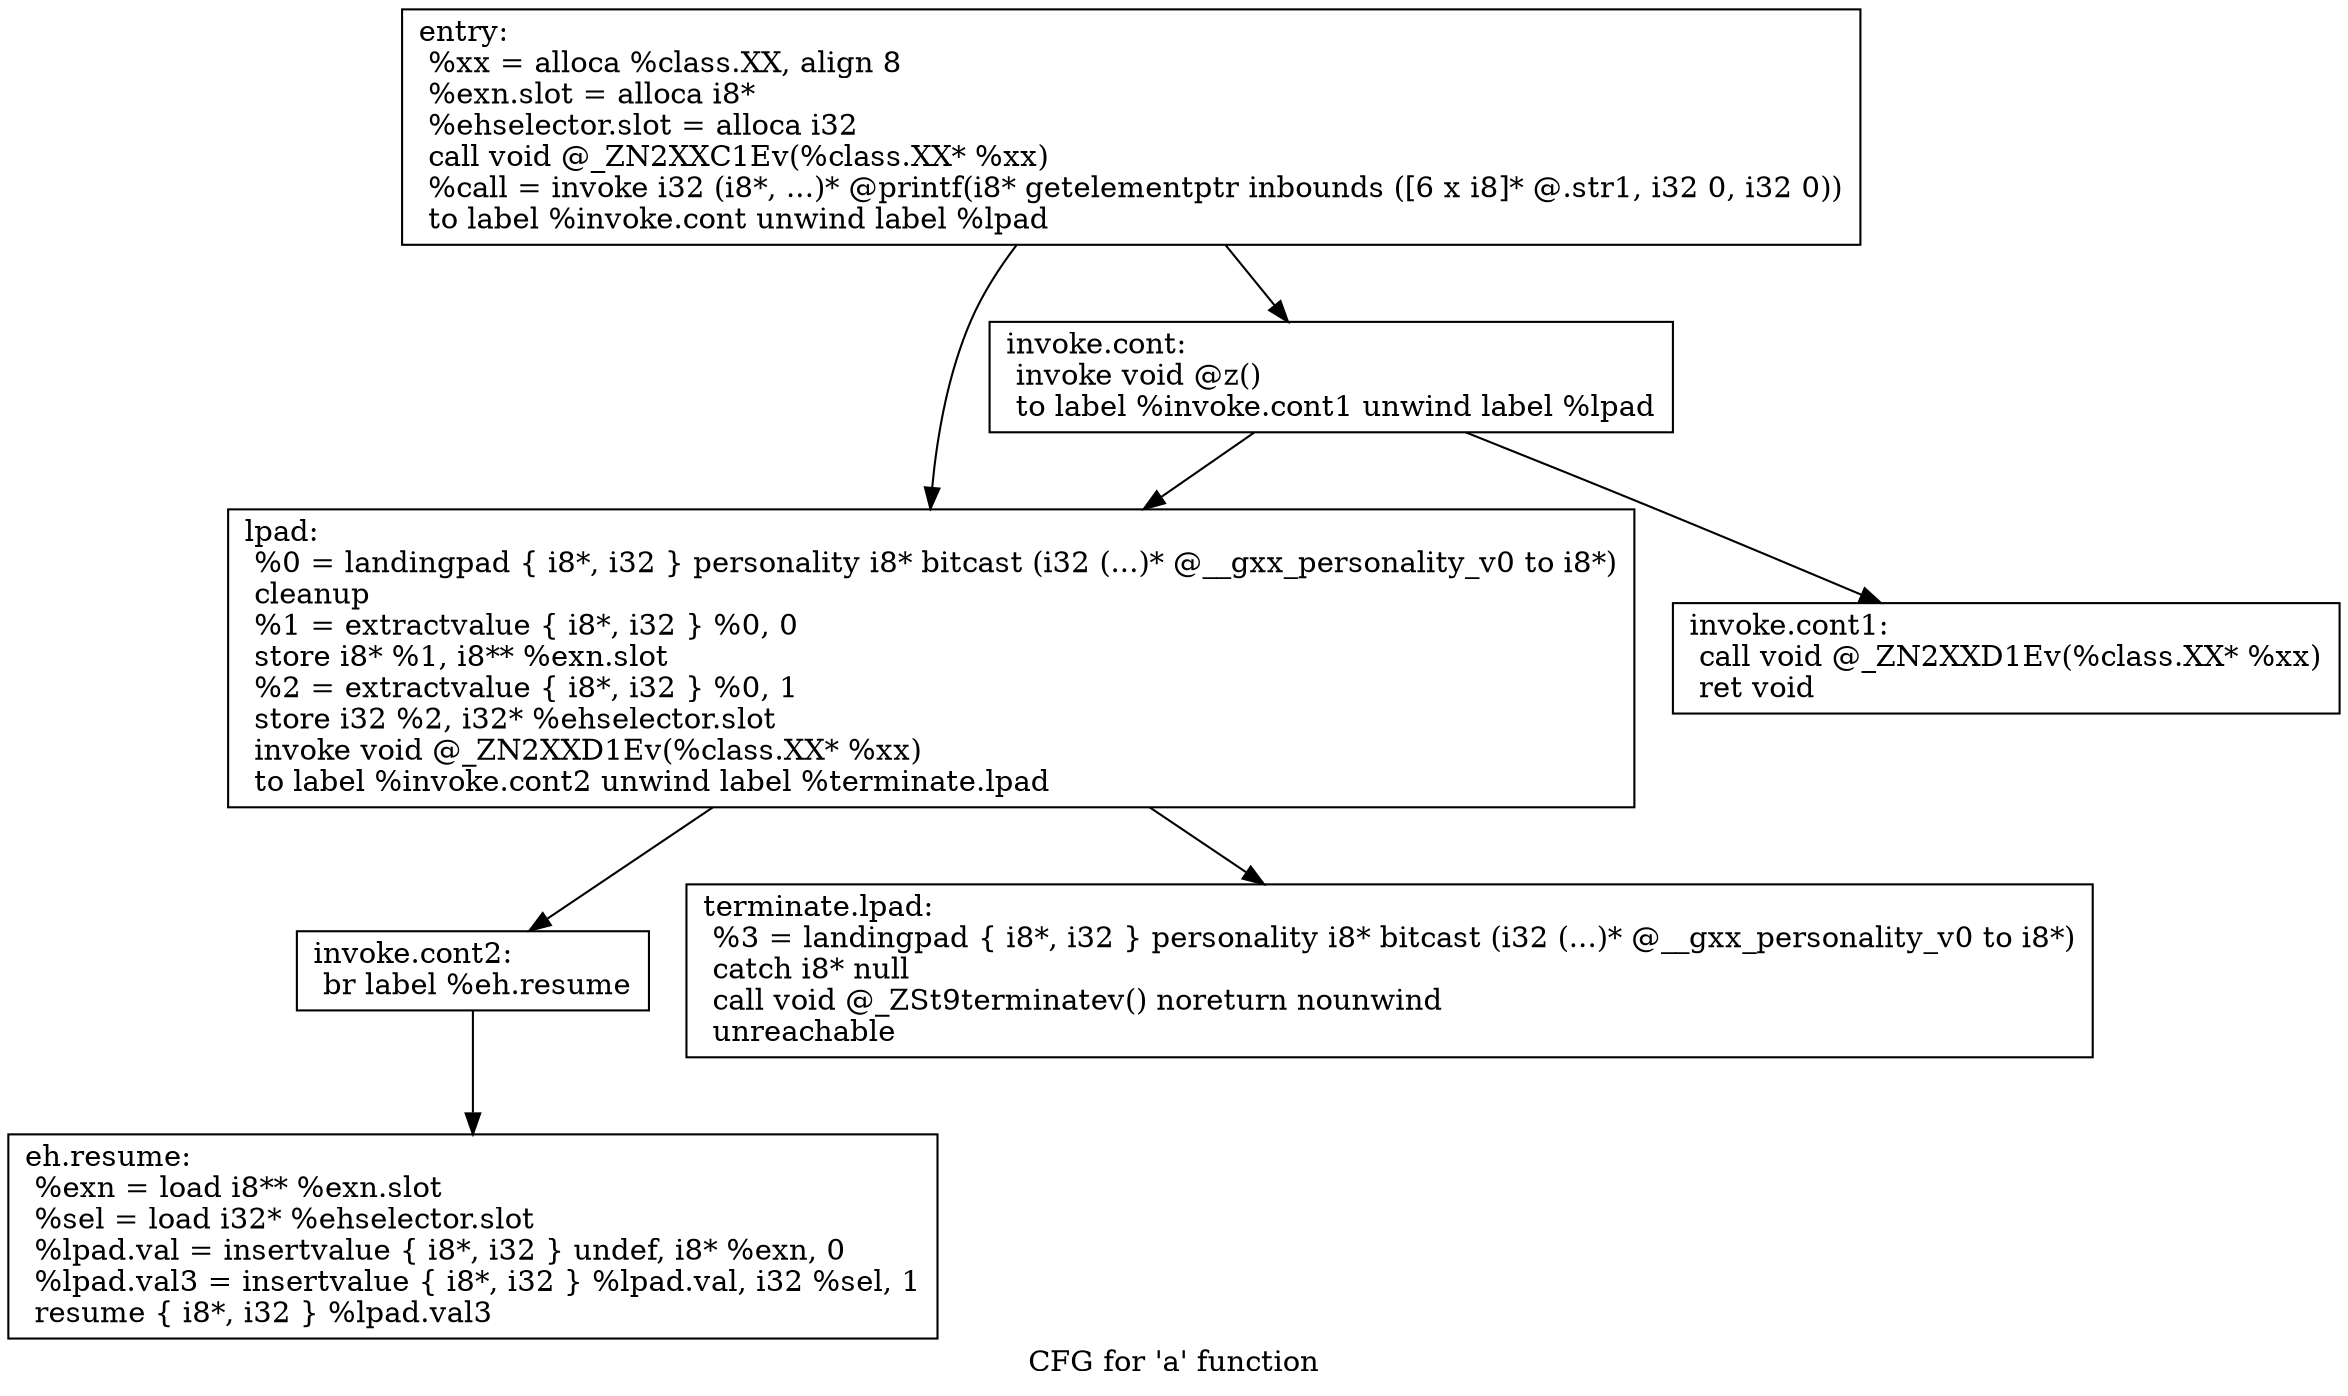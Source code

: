 digraph "CFG for 'a' function" {
	label="CFG for 'a' function";

	Node0x7fdd3340e0f0 [shape=record,label="{entry:\l  %xx = alloca %class.XX, align 8\l  %exn.slot = alloca i8*\l  %ehselector.slot = alloca i32\l  call void @_ZN2XXC1Ev(%class.XX* %xx)\l  %call = invoke i32 (i8*, ...)* @printf(i8* getelementptr inbounds ([6 x i8]* @.str1, i32 0, i32 0))\l          to label %invoke.cont unwind label %lpad\l}"];
	Node0x7fdd3340e0f0 -> Node0x7fdd3340e140;
	Node0x7fdd3340e0f0 -> Node0x7fdd3340e1e0;
	Node0x7fdd3340e140 [shape=record,label="{invoke.cont:                                      \l  invoke void @z()\l          to label %invoke.cont1 unwind label %lpad\l}"];
	Node0x7fdd3340e140 -> Node0x7fdd3340e190;
	Node0x7fdd3340e140 -> Node0x7fdd3340e1e0;
	Node0x7fdd3340e190 [shape=record,label="{invoke.cont1:                                     \l  call void @_ZN2XXD1Ev(%class.XX* %xx)\l  ret void\l}"];
	Node0x7fdd3340e1e0 [shape=record,label="{lpad:                                             \l  %0 = landingpad \{ i8*, i32 \} personality i8* bitcast (i32 (...)* @__gxx_personality_v0 to i8*)\l          cleanup\l  %1 = extractvalue \{ i8*, i32 \} %0, 0\l  store i8* %1, i8** %exn.slot\l  %2 = extractvalue \{ i8*, i32 \} %0, 1\l  store i32 %2, i32* %ehselector.slot\l  invoke void @_ZN2XXD1Ev(%class.XX* %xx)\l          to label %invoke.cont2 unwind label %terminate.lpad\l}"];
	Node0x7fdd3340e1e0 -> Node0x7fdd3340e230;
	Node0x7fdd3340e1e0 -> Node0x7fdd3340e2d0;
	Node0x7fdd3340e230 [shape=record,label="{invoke.cont2:                                     \l  br label %eh.resume\l}"];
	Node0x7fdd3340e230 -> Node0x7fdd3340e280;
	Node0x7fdd3340e280 [shape=record,label="{eh.resume:                                        \l  %exn = load i8** %exn.slot\l  %sel = load i32* %ehselector.slot\l  %lpad.val = insertvalue \{ i8*, i32 \} undef, i8* %exn, 0\l  %lpad.val3 = insertvalue \{ i8*, i32 \} %lpad.val, i32 %sel, 1\l  resume \{ i8*, i32 \} %lpad.val3\l}"];
	Node0x7fdd3340e2d0 [shape=record,label="{terminate.lpad:                                   \l  %3 = landingpad \{ i8*, i32 \} personality i8* bitcast (i32 (...)* @__gxx_personality_v0 to i8*)\l          catch i8* null\l  call void @_ZSt9terminatev() noreturn nounwind\l  unreachable\l}"];
}
